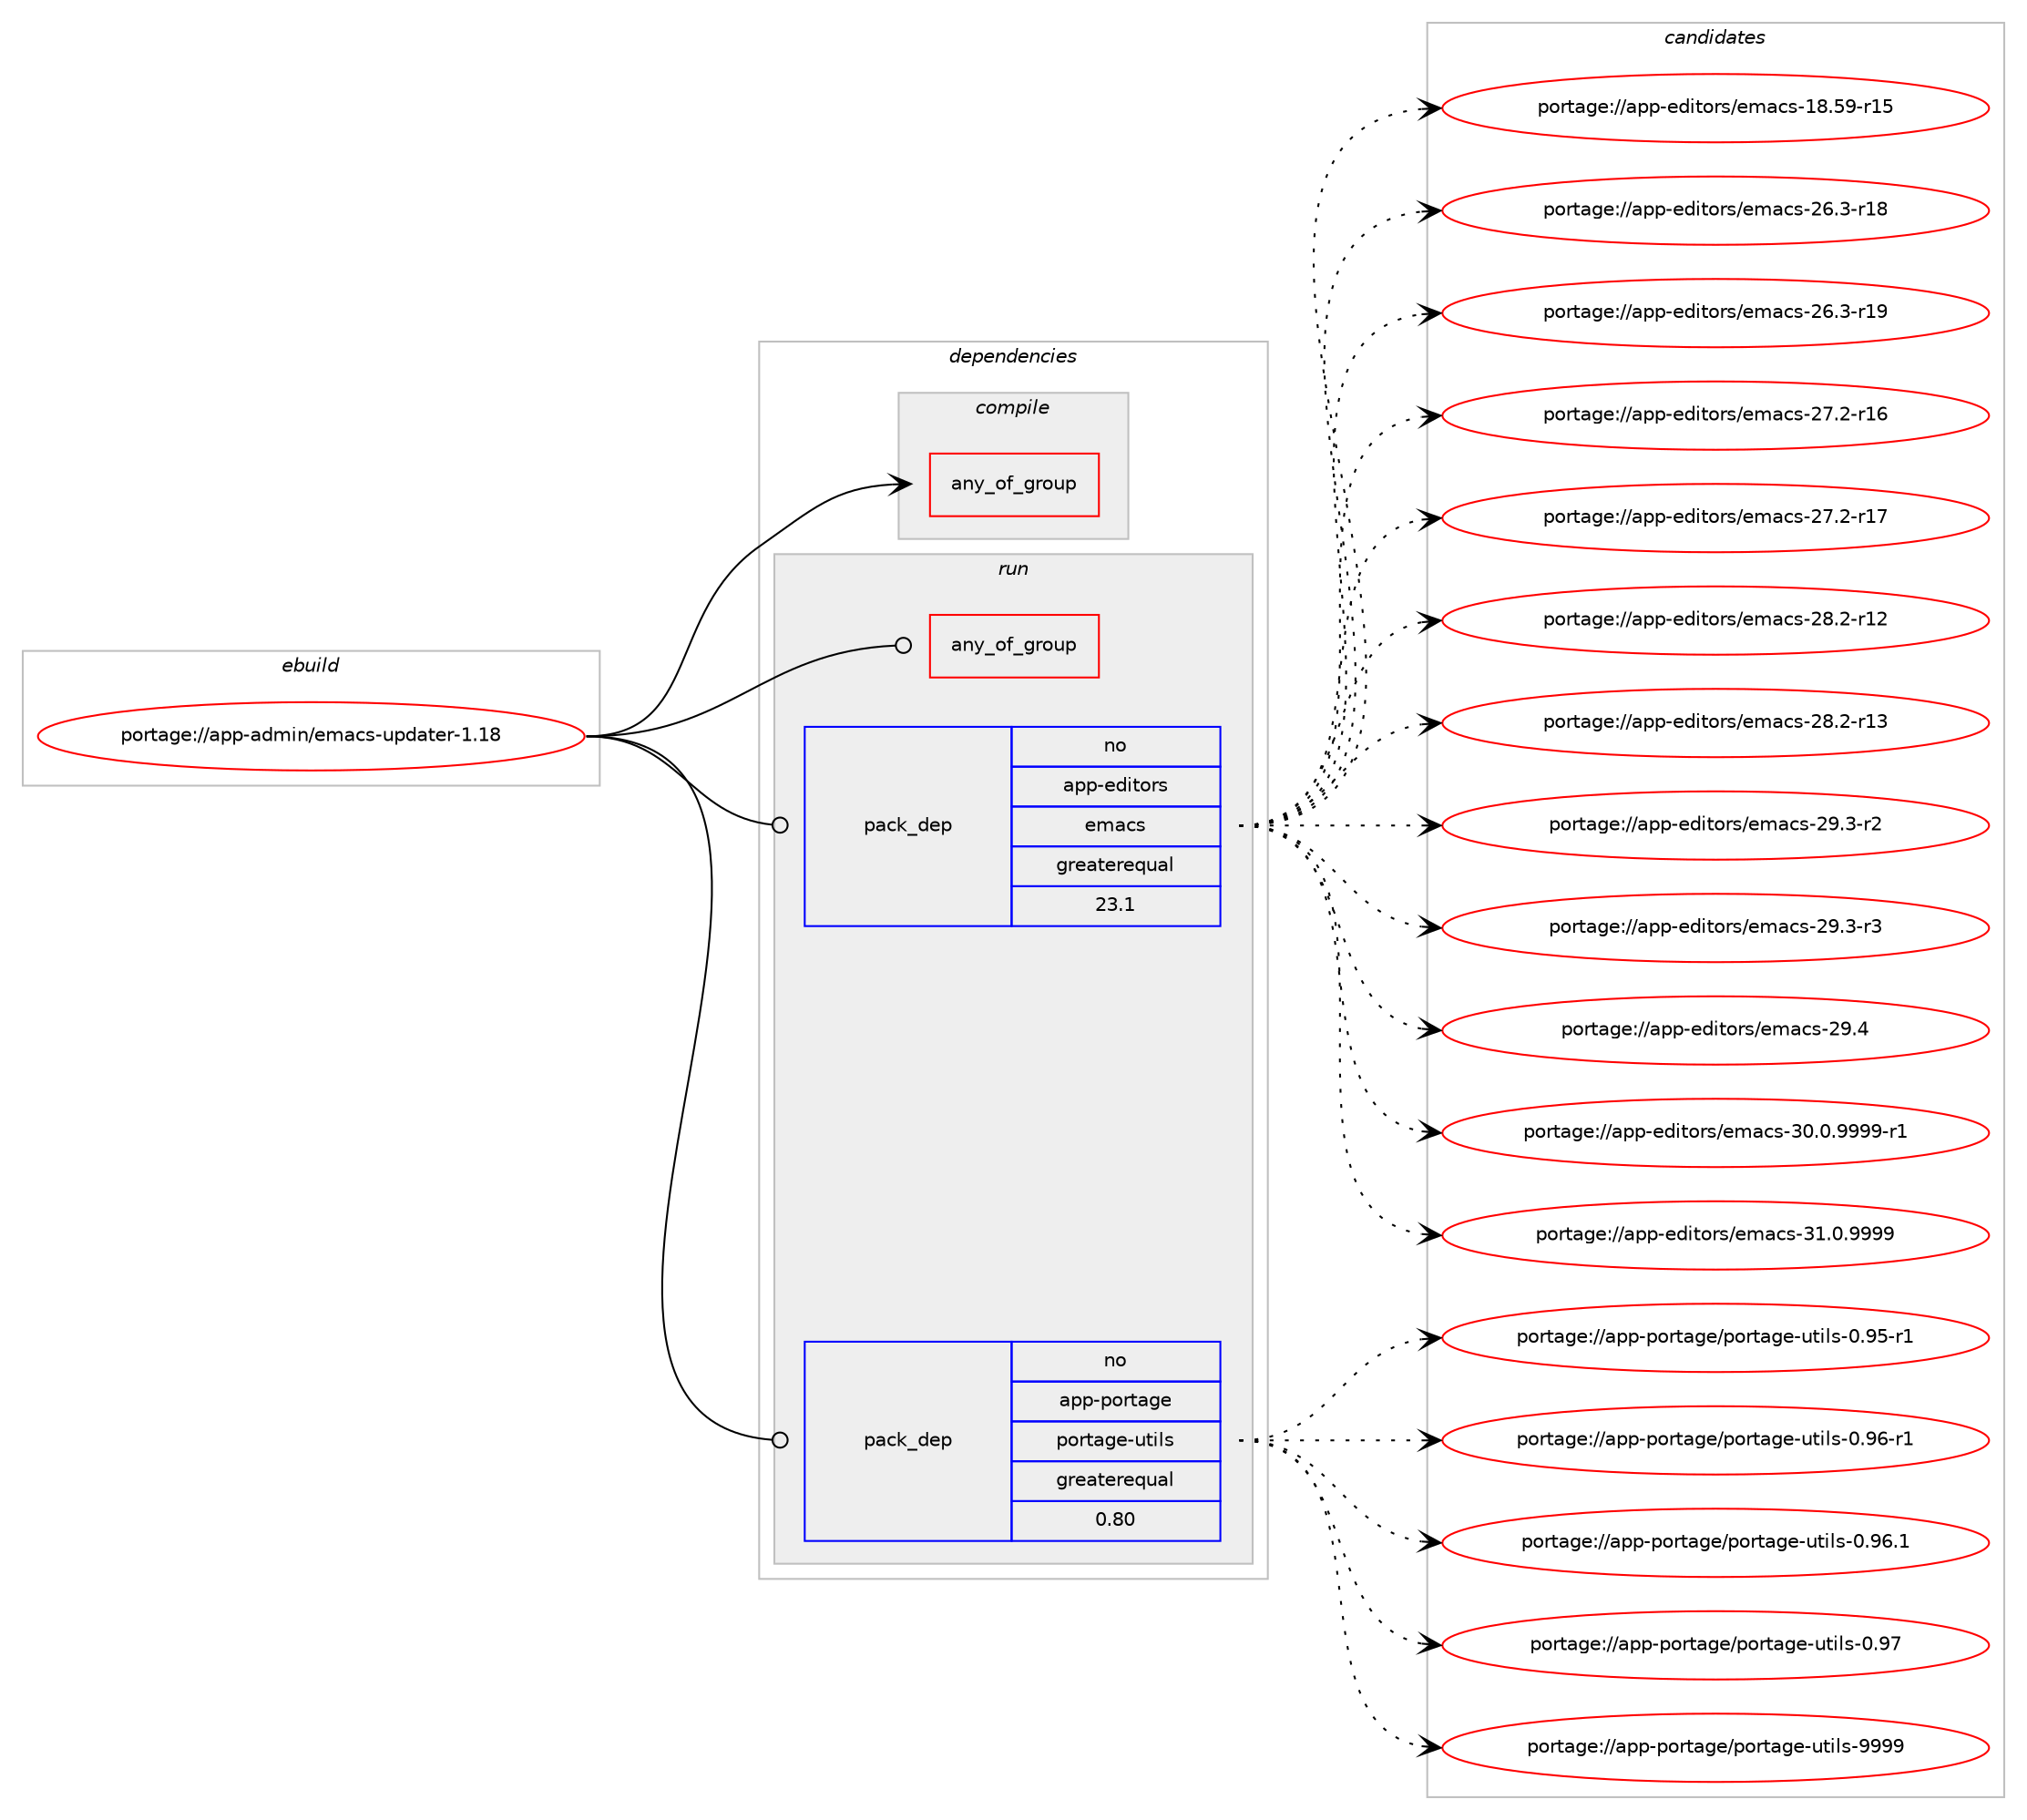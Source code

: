 digraph prolog {

# *************
# Graph options
# *************

newrank=true;
concentrate=true;
compound=true;
graph [rankdir=LR,fontname=Helvetica,fontsize=10,ranksep=1.5];#, ranksep=2.5, nodesep=0.2];
edge  [arrowhead=vee];
node  [fontname=Helvetica,fontsize=10];

# **********
# The ebuild
# **********

subgraph cluster_leftcol {
color=gray;
rank=same;
label=<<i>ebuild</i>>;
id [label="portage://app-admin/emacs-updater-1.18", color=red, width=4, href="../app-admin/emacs-updater-1.18.svg"];
}

# ****************
# The dependencies
# ****************

subgraph cluster_midcol {
color=gray;
label=<<i>dependencies</i>>;
subgraph cluster_compile {
fillcolor="#eeeeee";
style=filled;
label=<<i>compile</i>>;
subgraph any9 {
dependency887 [label=<<TABLE BORDER="0" CELLBORDER="1" CELLSPACING="0" CELLPADDING="4"><TR><TD CELLPADDING="10">any_of_group</TD></TR></TABLE>>, shape=none, color=red];# *** BEGIN UNKNOWN DEPENDENCY TYPE (TODO) ***
# dependency887 -> package_dependency(portage://app-admin/emacs-updater-1.18,install,no,sys-apps,util-linux,none,[,,],[],[])
# *** END UNKNOWN DEPENDENCY TYPE (TODO) ***

# *** BEGIN UNKNOWN DEPENDENCY TYPE (TODO) ***
# dependency887 -> package_dependency(portage://app-admin/emacs-updater-1.18,install,no,app-misc,getopt,none,[,,],[],[])
# *** END UNKNOWN DEPENDENCY TYPE (TODO) ***

}
id:e -> dependency887:w [weight=20,style="solid",arrowhead="vee"];
}
subgraph cluster_compileandrun {
fillcolor="#eeeeee";
style=filled;
label=<<i>compile and run</i>>;
}
subgraph cluster_run {
fillcolor="#eeeeee";
style=filled;
label=<<i>run</i>>;
subgraph any10 {
dependency888 [label=<<TABLE BORDER="0" CELLBORDER="1" CELLSPACING="0" CELLPADDING="4"><TR><TD CELLPADDING="10">any_of_group</TD></TR></TABLE>>, shape=none, color=red];# *** BEGIN UNKNOWN DEPENDENCY TYPE (TODO) ***
# dependency888 -> package_dependency(portage://app-admin/emacs-updater-1.18,run,no,sys-apps,util-linux,none,[,,],[],[])
# *** END UNKNOWN DEPENDENCY TYPE (TODO) ***

# *** BEGIN UNKNOWN DEPENDENCY TYPE (TODO) ***
# dependency888 -> package_dependency(portage://app-admin/emacs-updater-1.18,run,no,app-misc,getopt,none,[,,],[],[])
# *** END UNKNOWN DEPENDENCY TYPE (TODO) ***

}
id:e -> dependency888:w [weight=20,style="solid",arrowhead="odot"];
subgraph pack372 {
dependency889 [label=<<TABLE BORDER="0" CELLBORDER="1" CELLSPACING="0" CELLPADDING="4" WIDTH="220"><TR><TD ROWSPAN="6" CELLPADDING="30">pack_dep</TD></TR><TR><TD WIDTH="110">no</TD></TR><TR><TD>app-editors</TD></TR><TR><TD>emacs</TD></TR><TR><TD>greaterequal</TD></TR><TR><TD>23.1</TD></TR></TABLE>>, shape=none, color=blue];
}
id:e -> dependency889:w [weight=20,style="solid",arrowhead="odot"];
subgraph pack373 {
dependency890 [label=<<TABLE BORDER="0" CELLBORDER="1" CELLSPACING="0" CELLPADDING="4" WIDTH="220"><TR><TD ROWSPAN="6" CELLPADDING="30">pack_dep</TD></TR><TR><TD WIDTH="110">no</TD></TR><TR><TD>app-portage</TD></TR><TR><TD>portage-utils</TD></TR><TR><TD>greaterequal</TD></TR><TR><TD>0.80</TD></TR></TABLE>>, shape=none, color=blue];
}
id:e -> dependency890:w [weight=20,style="solid",arrowhead="odot"];
}
}

# **************
# The candidates
# **************

subgraph cluster_choices {
rank=same;
color=gray;
label=<<i>candidates</i>>;

subgraph choice372 {
color=black;
nodesep=1;
choice9711211245101100105116111114115471011099799115454956465357451144953 [label="portage://app-editors/emacs-18.59-r15", color=red, width=4,href="../app-editors/emacs-18.59-r15.svg"];
choice97112112451011001051161111141154710110997991154550544651451144956 [label="portage://app-editors/emacs-26.3-r18", color=red, width=4,href="../app-editors/emacs-26.3-r18.svg"];
choice97112112451011001051161111141154710110997991154550544651451144957 [label="portage://app-editors/emacs-26.3-r19", color=red, width=4,href="../app-editors/emacs-26.3-r19.svg"];
choice97112112451011001051161111141154710110997991154550554650451144954 [label="portage://app-editors/emacs-27.2-r16", color=red, width=4,href="../app-editors/emacs-27.2-r16.svg"];
choice97112112451011001051161111141154710110997991154550554650451144955 [label="portage://app-editors/emacs-27.2-r17", color=red, width=4,href="../app-editors/emacs-27.2-r17.svg"];
choice97112112451011001051161111141154710110997991154550564650451144950 [label="portage://app-editors/emacs-28.2-r12", color=red, width=4,href="../app-editors/emacs-28.2-r12.svg"];
choice97112112451011001051161111141154710110997991154550564650451144951 [label="portage://app-editors/emacs-28.2-r13", color=red, width=4,href="../app-editors/emacs-28.2-r13.svg"];
choice971121124510110010511611111411547101109979911545505746514511450 [label="portage://app-editors/emacs-29.3-r2", color=red, width=4,href="../app-editors/emacs-29.3-r2.svg"];
choice971121124510110010511611111411547101109979911545505746514511451 [label="portage://app-editors/emacs-29.3-r3", color=red, width=4,href="../app-editors/emacs-29.3-r3.svg"];
choice97112112451011001051161111141154710110997991154550574652 [label="portage://app-editors/emacs-29.4", color=red, width=4,href="../app-editors/emacs-29.4.svg"];
choice9711211245101100105116111114115471011099799115455148464846575757574511449 [label="portage://app-editors/emacs-30.0.9999-r1", color=red, width=4,href="../app-editors/emacs-30.0.9999-r1.svg"];
choice971121124510110010511611111411547101109979911545514946484657575757 [label="portage://app-editors/emacs-31.0.9999", color=red, width=4,href="../app-editors/emacs-31.0.9999.svg"];
dependency889:e -> choice9711211245101100105116111114115471011099799115454956465357451144953:w [style=dotted,weight="100"];
dependency889:e -> choice97112112451011001051161111141154710110997991154550544651451144956:w [style=dotted,weight="100"];
dependency889:e -> choice97112112451011001051161111141154710110997991154550544651451144957:w [style=dotted,weight="100"];
dependency889:e -> choice97112112451011001051161111141154710110997991154550554650451144954:w [style=dotted,weight="100"];
dependency889:e -> choice97112112451011001051161111141154710110997991154550554650451144955:w [style=dotted,weight="100"];
dependency889:e -> choice97112112451011001051161111141154710110997991154550564650451144950:w [style=dotted,weight="100"];
dependency889:e -> choice97112112451011001051161111141154710110997991154550564650451144951:w [style=dotted,weight="100"];
dependency889:e -> choice971121124510110010511611111411547101109979911545505746514511450:w [style=dotted,weight="100"];
dependency889:e -> choice971121124510110010511611111411547101109979911545505746514511451:w [style=dotted,weight="100"];
dependency889:e -> choice97112112451011001051161111141154710110997991154550574652:w [style=dotted,weight="100"];
dependency889:e -> choice9711211245101100105116111114115471011099799115455148464846575757574511449:w [style=dotted,weight="100"];
dependency889:e -> choice971121124510110010511611111411547101109979911545514946484657575757:w [style=dotted,weight="100"];
}
subgraph choice373 {
color=black;
nodesep=1;
choice97112112451121111141169710310147112111114116971031014511711610510811545484657534511449 [label="portage://app-portage/portage-utils-0.95-r1", color=red, width=4,href="../app-portage/portage-utils-0.95-r1.svg"];
choice97112112451121111141169710310147112111114116971031014511711610510811545484657544511449 [label="portage://app-portage/portage-utils-0.96-r1", color=red, width=4,href="../app-portage/portage-utils-0.96-r1.svg"];
choice97112112451121111141169710310147112111114116971031014511711610510811545484657544649 [label="portage://app-portage/portage-utils-0.96.1", color=red, width=4,href="../app-portage/portage-utils-0.96.1.svg"];
choice9711211245112111114116971031014711211111411697103101451171161051081154548465755 [label="portage://app-portage/portage-utils-0.97", color=red, width=4,href="../app-portage/portage-utils-0.97.svg"];
choice9711211245112111114116971031014711211111411697103101451171161051081154557575757 [label="portage://app-portage/portage-utils-9999", color=red, width=4,href="../app-portage/portage-utils-9999.svg"];
dependency890:e -> choice97112112451121111141169710310147112111114116971031014511711610510811545484657534511449:w [style=dotted,weight="100"];
dependency890:e -> choice97112112451121111141169710310147112111114116971031014511711610510811545484657544511449:w [style=dotted,weight="100"];
dependency890:e -> choice97112112451121111141169710310147112111114116971031014511711610510811545484657544649:w [style=dotted,weight="100"];
dependency890:e -> choice9711211245112111114116971031014711211111411697103101451171161051081154548465755:w [style=dotted,weight="100"];
dependency890:e -> choice9711211245112111114116971031014711211111411697103101451171161051081154557575757:w [style=dotted,weight="100"];
}
}

}
